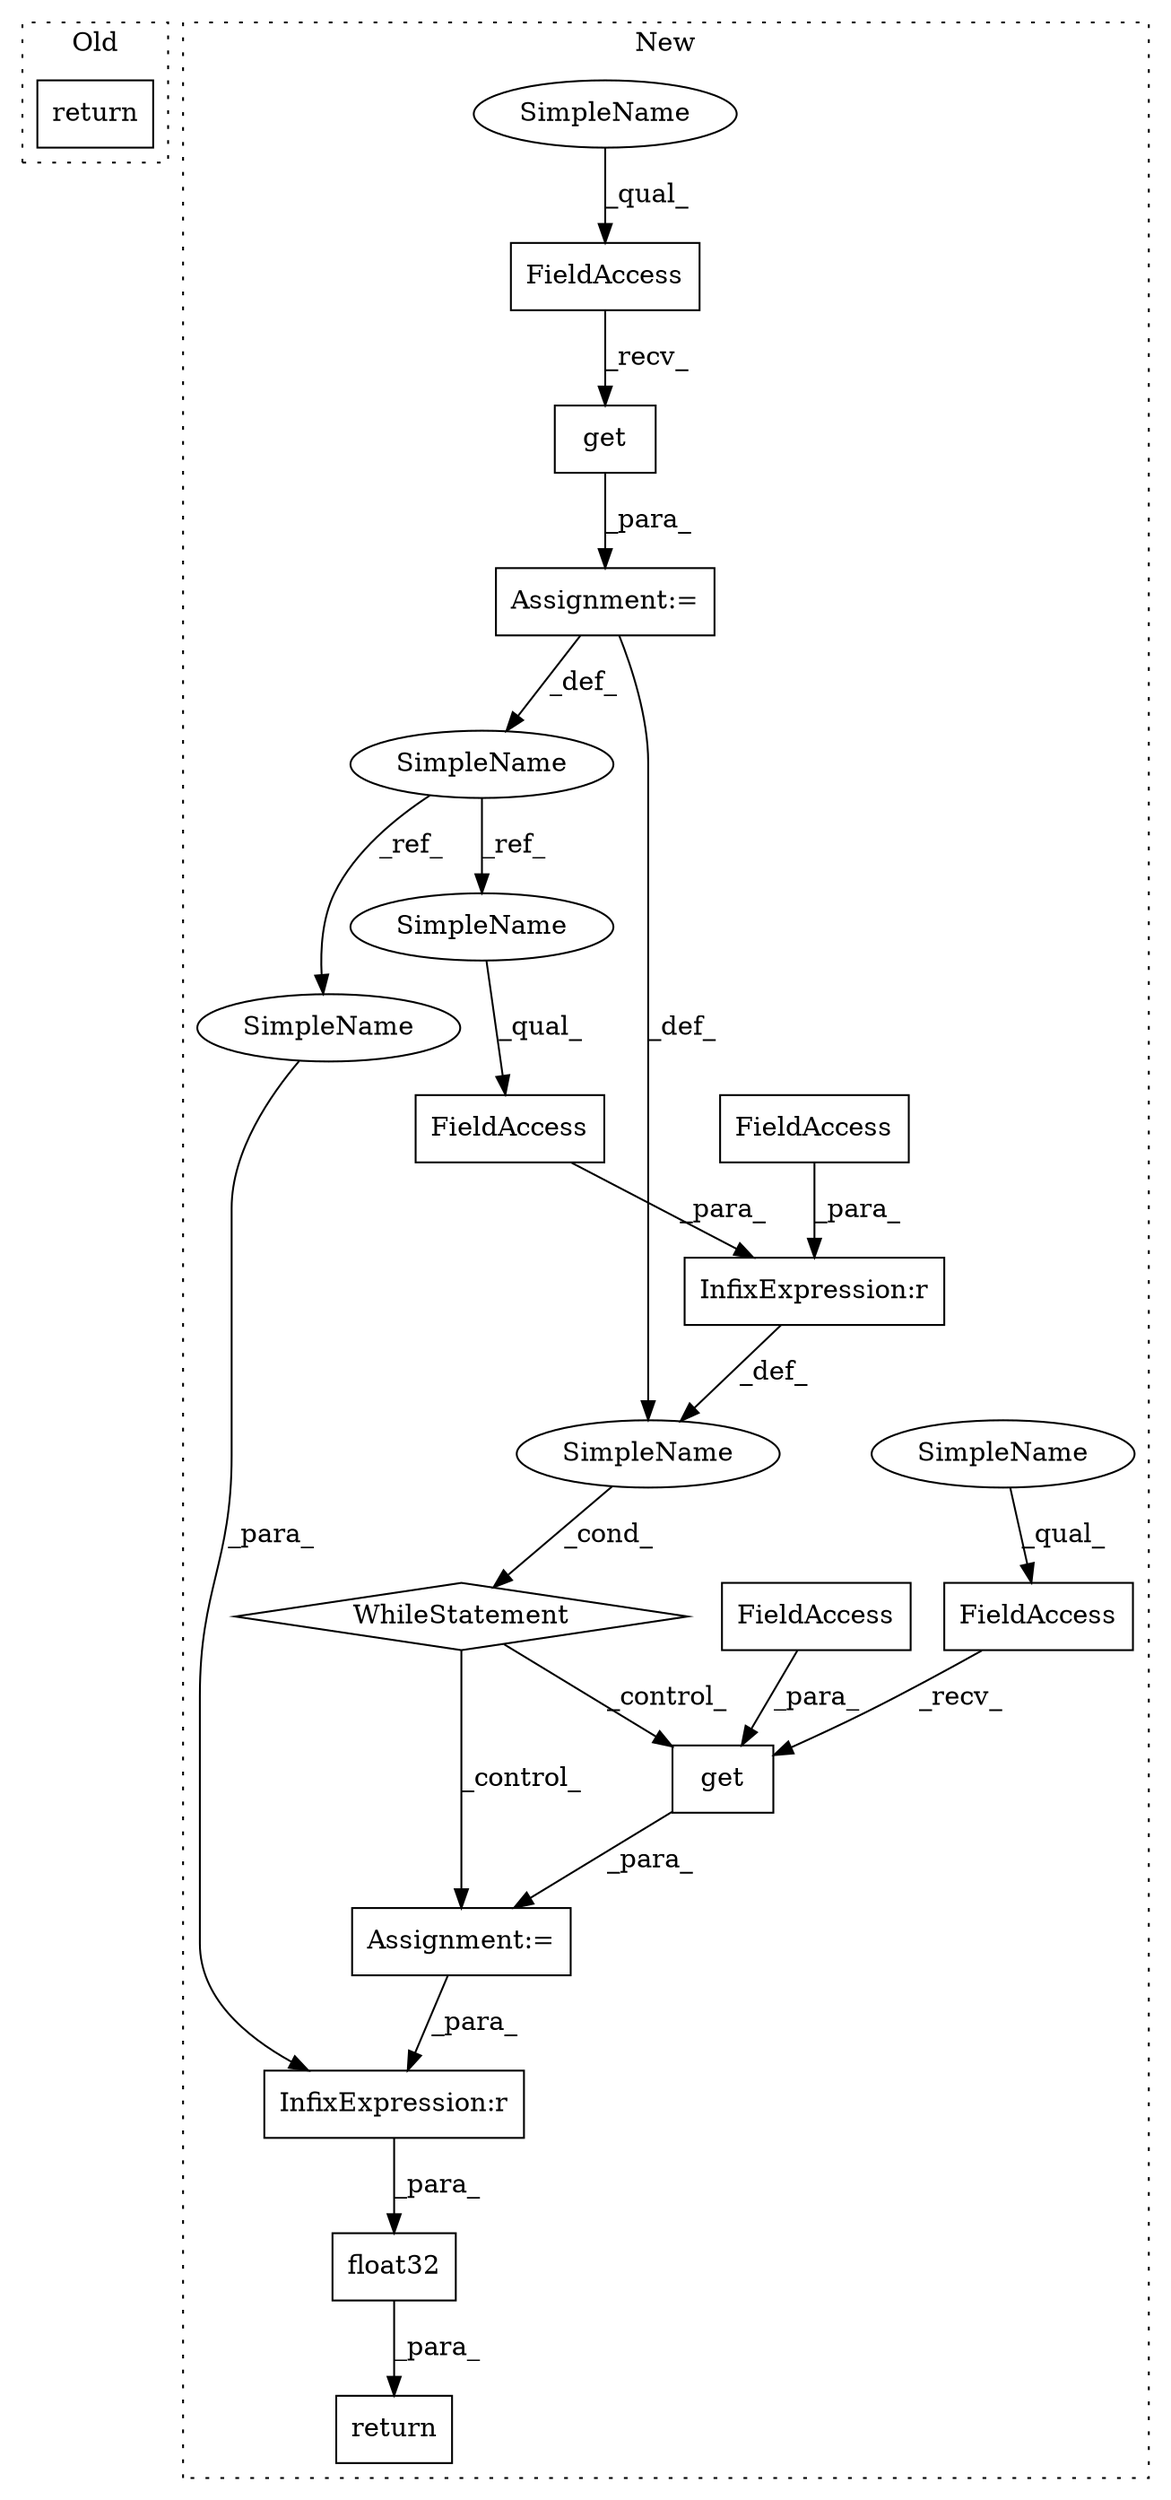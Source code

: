 digraph G {
subgraph cluster0 {
1 [label="return" a="41" s="2225" l="7" shape="box"];
label = "Old";
style="dotted";
}
subgraph cluster1 {
2 [label="float32" a="32" s="3095,3110" l="8,1" shape="box"];
3 [label="return" a="41" s="3082" l="7" shape="box"];
4 [label="Assignment:=" a="7" s="3045" l="1" shape="box"];
5 [label="InfixExpression:r" a="27" s="3104" l="3" shape="box"];
6 [label="InfixExpression:r" a="27" s="3020" l="4" shape="box"];
7 [label="SimpleName" a="42" s="2973" l="1" shape="ellipse"];
8 [label="FieldAccess" a="22" s="3013" l="7" shape="box"];
9 [label="FieldAccess" a="22" s="3024" l="9" shape="box"];
10 [label="SimpleName" a="42" s="" l="" shape="ellipse"];
11 [label="get" a="32" s="3056,3069" l="4,1" shape="box"];
12 [label="FieldAccess" a="22" s="3060" l="9" shape="box"];
13 [label="FieldAccess" a="22" s="3046" l="9" shape="box"];
14 [label="FieldAccess" a="22" s="2975" l="9" shape="box"];
15 [label="get" a="32" s="2985,2998" l="4,1" shape="box"];
16 [label="Assignment:=" a="7" s="2974" l="1" shape="box"];
17 [label="WhileStatement" a="61" s="3005,3034" l="7,2" shape="diamond"];
18 [label="SimpleName" a="42" s="3103" l="1" shape="ellipse"];
19 [label="SimpleName" a="42" s="3013" l="1" shape="ellipse"];
20 [label="SimpleName" a="42" s="2975" l="4" shape="ellipse"];
21 [label="SimpleName" a="42" s="3046" l="4" shape="ellipse"];
label = "New";
style="dotted";
}
2 -> 3 [label="_para_"];
4 -> 5 [label="_para_"];
5 -> 2 [label="_para_"];
6 -> 10 [label="_def_"];
7 -> 18 [label="_ref_"];
7 -> 19 [label="_ref_"];
8 -> 6 [label="_para_"];
9 -> 6 [label="_para_"];
10 -> 17 [label="_cond_"];
11 -> 4 [label="_para_"];
12 -> 11 [label="_para_"];
13 -> 11 [label="_recv_"];
14 -> 15 [label="_recv_"];
15 -> 16 [label="_para_"];
16 -> 7 [label="_def_"];
16 -> 10 [label="_def_"];
17 -> 11 [label="_control_"];
17 -> 4 [label="_control_"];
18 -> 5 [label="_para_"];
19 -> 8 [label="_qual_"];
20 -> 14 [label="_qual_"];
21 -> 13 [label="_qual_"];
}